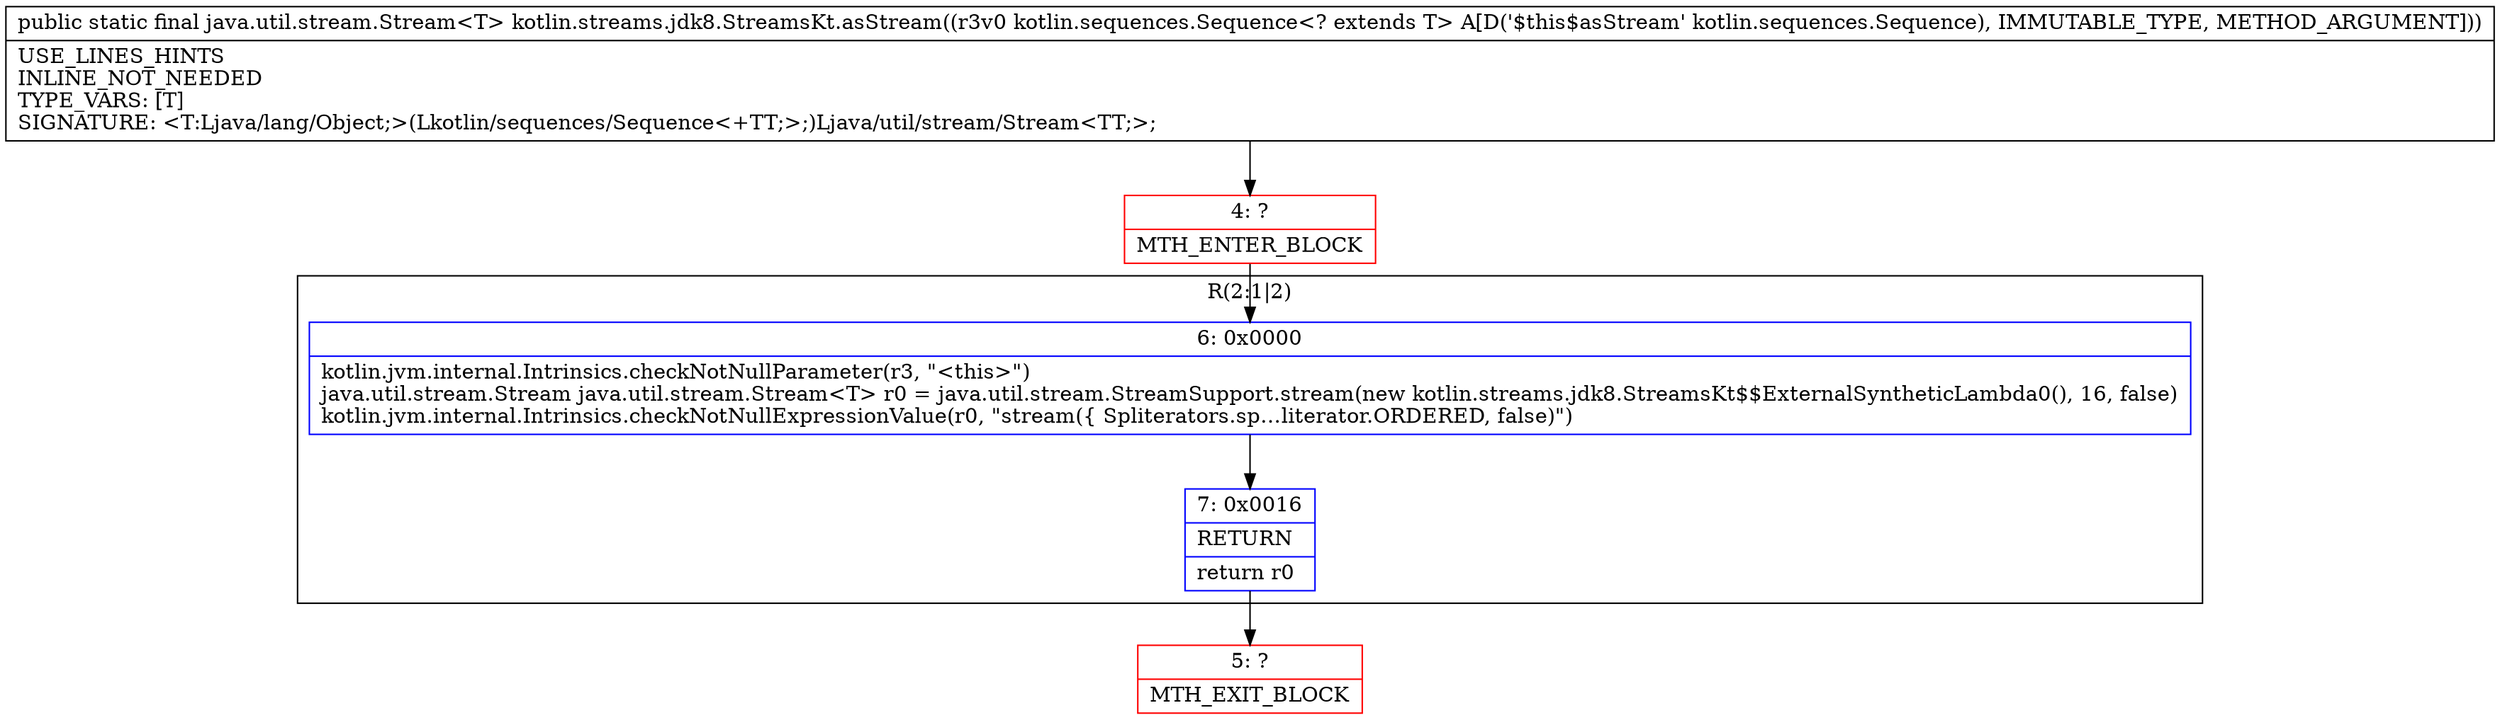digraph "CFG forkotlin.streams.jdk8.StreamsKt.asStream(Lkotlin\/sequences\/Sequence;)Ljava\/util\/stream\/Stream;" {
subgraph cluster_Region_2119546208 {
label = "R(2:1|2)";
node [shape=record,color=blue];
Node_6 [shape=record,label="{6\:\ 0x0000|kotlin.jvm.internal.Intrinsics.checkNotNullParameter(r3, \"\<this\>\")\ljava.util.stream.Stream java.util.stream.Stream\<T\> r0 = java.util.stream.StreamSupport.stream(new kotlin.streams.jdk8.StreamsKt$$ExternalSyntheticLambda0(), 16, false)\lkotlin.jvm.internal.Intrinsics.checkNotNullExpressionValue(r0, \"stream(\{ Spliterators.sp…literator.ORDERED, false)\")\l}"];
Node_7 [shape=record,label="{7\:\ 0x0016|RETURN\l|return r0\l}"];
}
Node_4 [shape=record,color=red,label="{4\:\ ?|MTH_ENTER_BLOCK\l}"];
Node_5 [shape=record,color=red,label="{5\:\ ?|MTH_EXIT_BLOCK\l}"];
MethodNode[shape=record,label="{public static final java.util.stream.Stream\<T\> kotlin.streams.jdk8.StreamsKt.asStream((r3v0 kotlin.sequences.Sequence\<? extends T\> A[D('$this$asStream' kotlin.sequences.Sequence), IMMUTABLE_TYPE, METHOD_ARGUMENT]))  | USE_LINES_HINTS\lINLINE_NOT_NEEDED\lTYPE_VARS: [T]\lSIGNATURE: \<T:Ljava\/lang\/Object;\>(Lkotlin\/sequences\/Sequence\<+TT;\>;)Ljava\/util\/stream\/Stream\<TT;\>;\l}"];
MethodNode -> Node_4;Node_6 -> Node_7;
Node_7 -> Node_5;
Node_4 -> Node_6;
}

